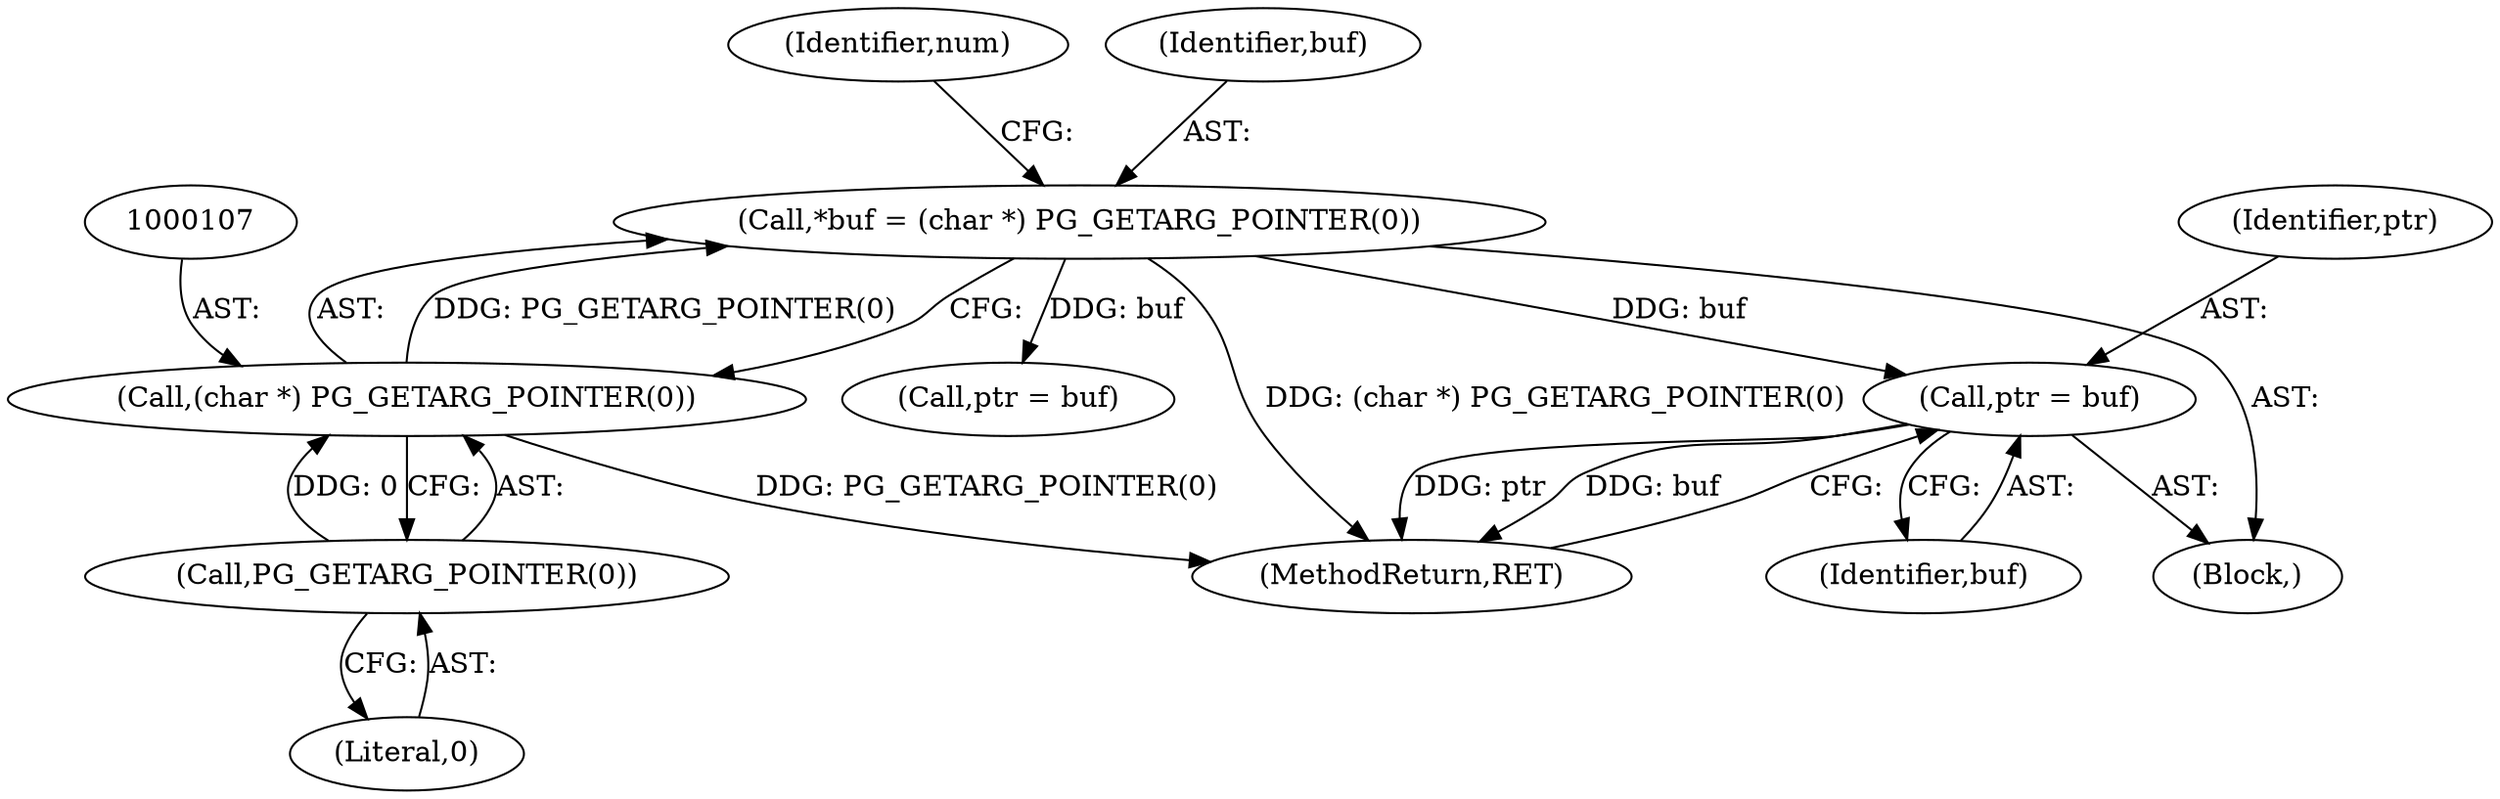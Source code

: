 digraph "0_postgres_31400a673325147e1205326008e32135a78b4d8a_7@pointer" {
"1000215" [label="(Call,ptr = buf)"];
"1000104" [label="(Call,*buf = (char *) PG_GETARG_POINTER(0))"];
"1000106" [label="(Call,(char *) PG_GETARG_POINTER(0))"];
"1000108" [label="(Call,PG_GETARG_POINTER(0))"];
"1000216" [label="(Identifier,ptr)"];
"1000109" [label="(Literal,0)"];
"1000113" [label="(Identifier,num)"];
"1000152" [label="(Call,ptr = buf)"];
"1000108" [label="(Call,PG_GETARG_POINTER(0))"];
"1000106" [label="(Call,(char *) PG_GETARG_POINTER(0))"];
"1000104" [label="(Call,*buf = (char *) PG_GETARG_POINTER(0))"];
"1000102" [label="(Block,)"];
"1000105" [label="(Identifier,buf)"];
"1000217" [label="(Identifier,buf)"];
"1000218" [label="(MethodReturn,RET)"];
"1000215" [label="(Call,ptr = buf)"];
"1000215" -> "1000102"  [label="AST: "];
"1000215" -> "1000217"  [label="CFG: "];
"1000216" -> "1000215"  [label="AST: "];
"1000217" -> "1000215"  [label="AST: "];
"1000218" -> "1000215"  [label="CFG: "];
"1000215" -> "1000218"  [label="DDG: ptr"];
"1000215" -> "1000218"  [label="DDG: buf"];
"1000104" -> "1000215"  [label="DDG: buf"];
"1000104" -> "1000102"  [label="AST: "];
"1000104" -> "1000106"  [label="CFG: "];
"1000105" -> "1000104"  [label="AST: "];
"1000106" -> "1000104"  [label="AST: "];
"1000113" -> "1000104"  [label="CFG: "];
"1000104" -> "1000218"  [label="DDG: (char *) PG_GETARG_POINTER(0)"];
"1000106" -> "1000104"  [label="DDG: PG_GETARG_POINTER(0)"];
"1000104" -> "1000152"  [label="DDG: buf"];
"1000106" -> "1000108"  [label="CFG: "];
"1000107" -> "1000106"  [label="AST: "];
"1000108" -> "1000106"  [label="AST: "];
"1000106" -> "1000218"  [label="DDG: PG_GETARG_POINTER(0)"];
"1000108" -> "1000106"  [label="DDG: 0"];
"1000108" -> "1000109"  [label="CFG: "];
"1000109" -> "1000108"  [label="AST: "];
}
